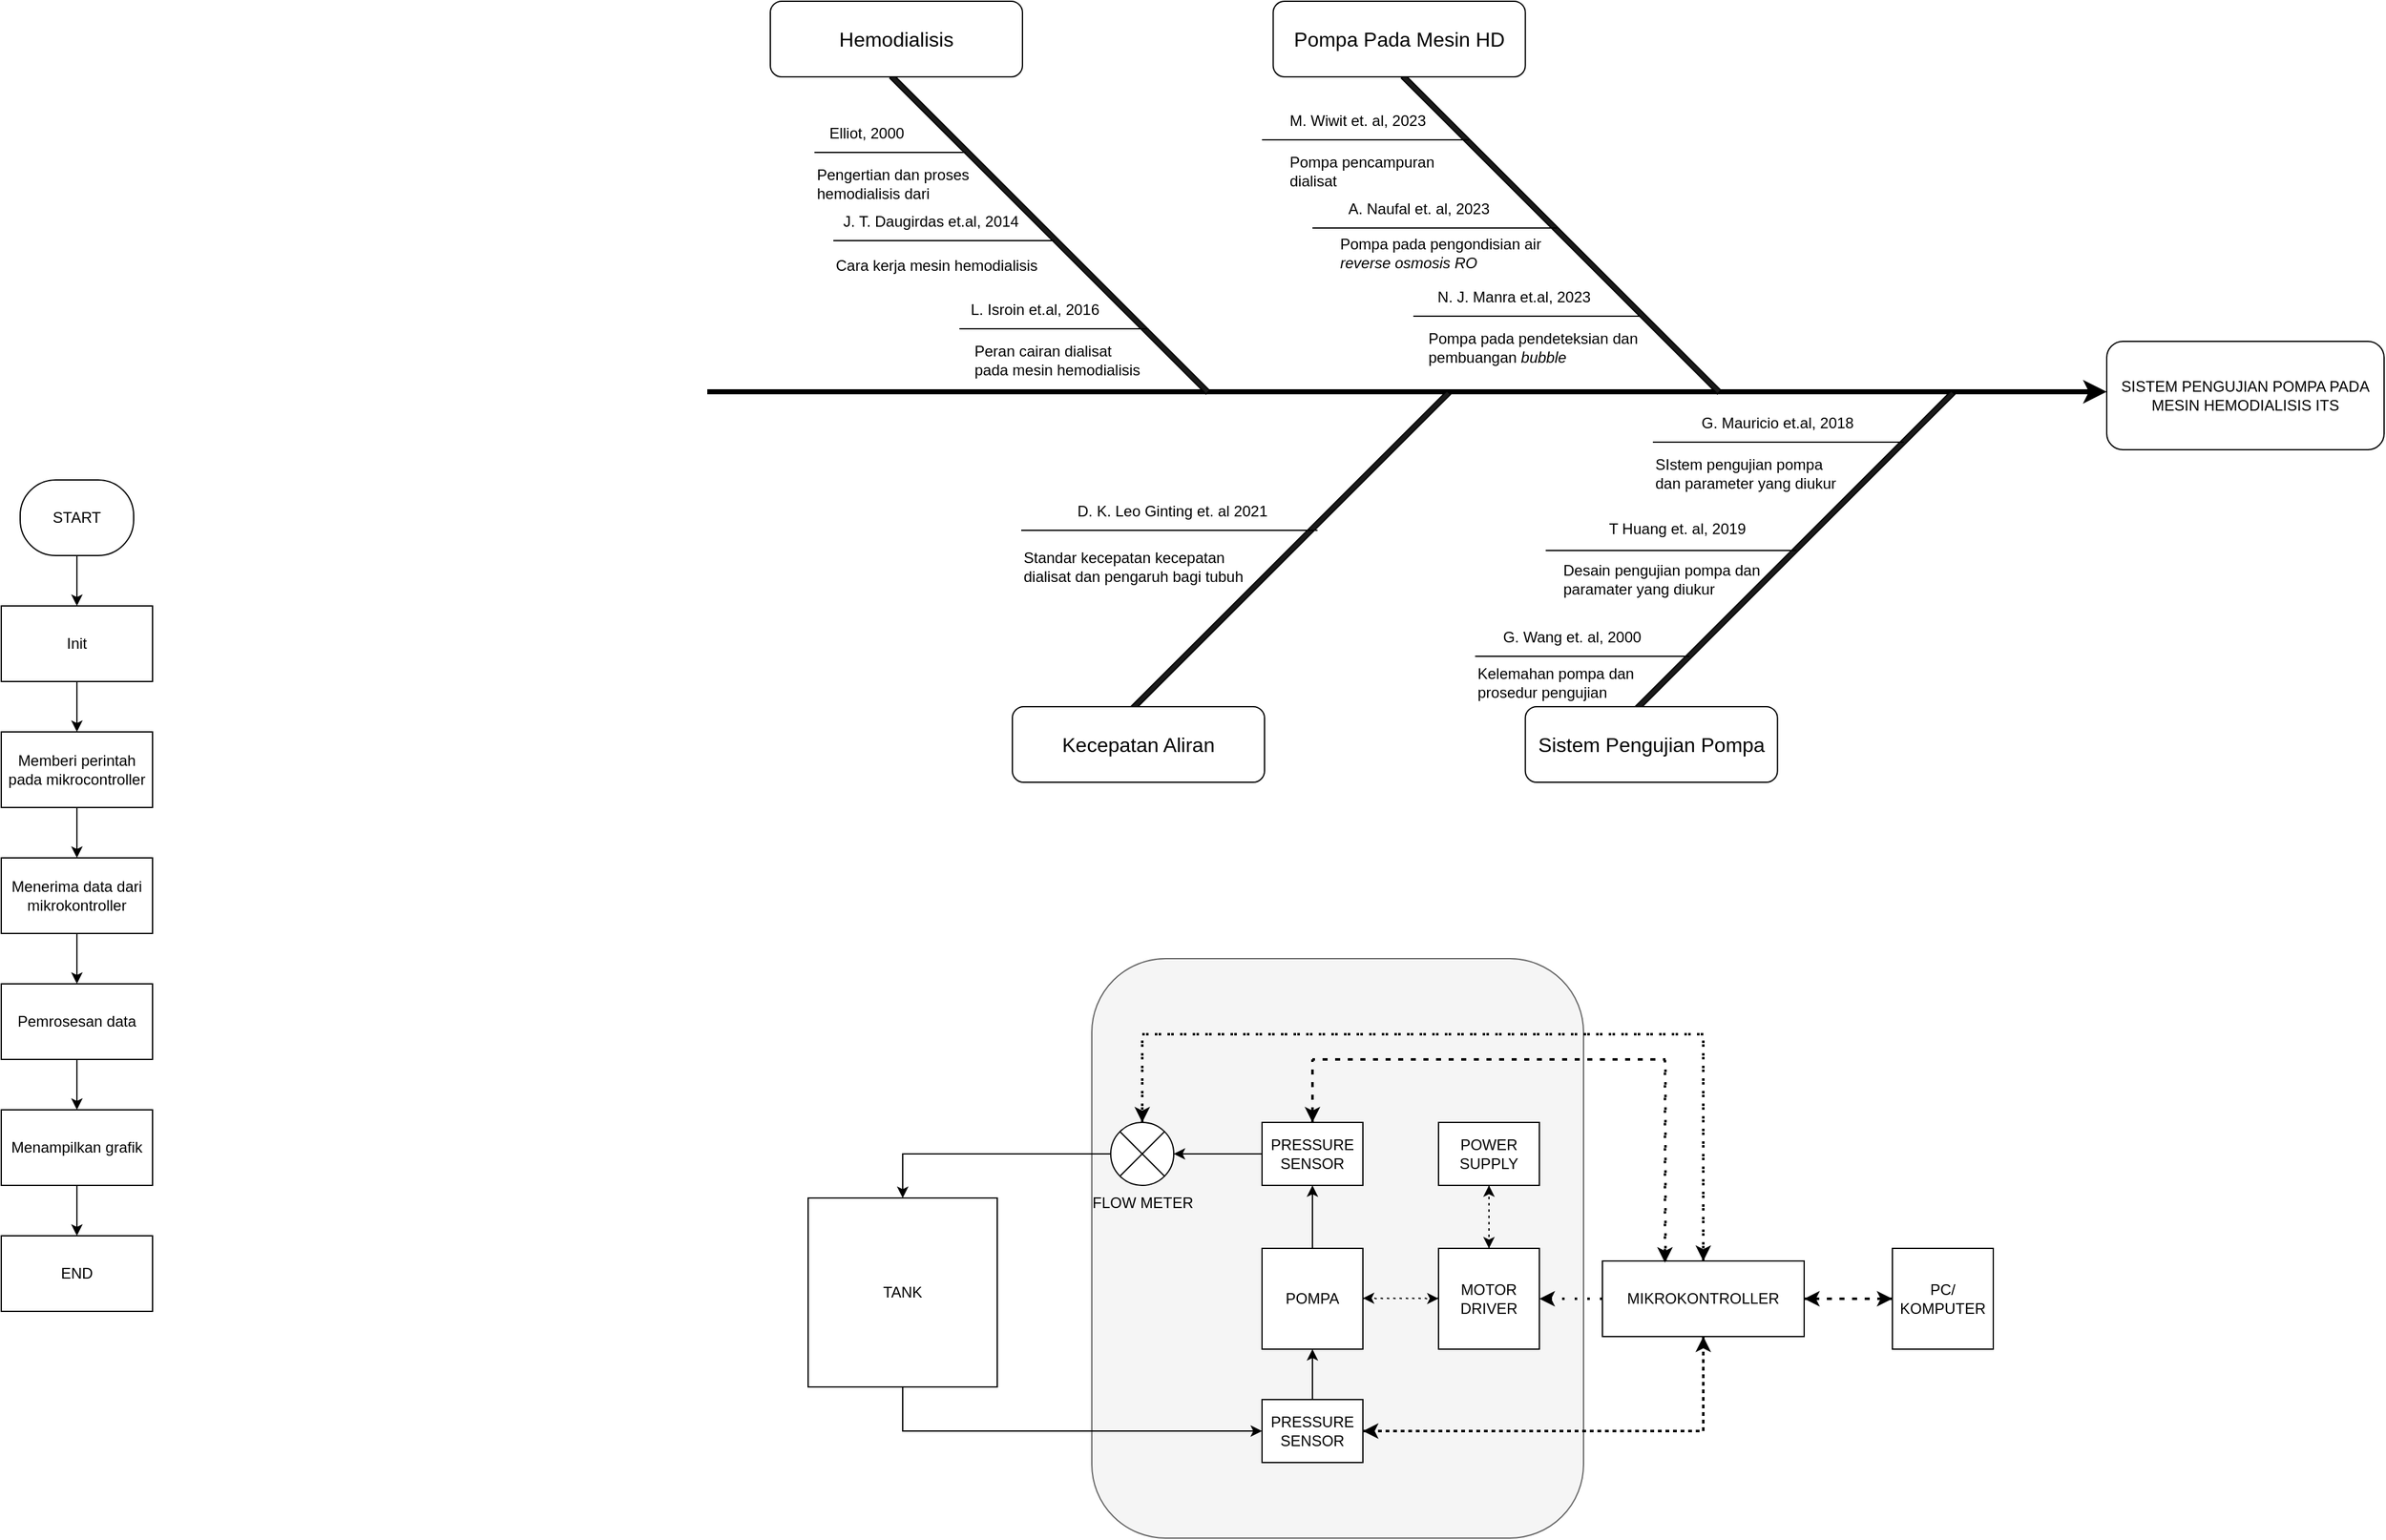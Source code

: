 <mxfile version="22.1.11" type="github">
  <diagram name="Page-1" id="5lOPCvoRQdXP354xrNP7">
    <mxGraphModel dx="3096" dy="2434" grid="1" gridSize="10" guides="1" tooltips="1" connect="1" arrows="1" fold="1" page="1" pageScale="1" pageWidth="850" pageHeight="1100" math="0" shadow="0">
      <root>
        <mxCell id="0" />
        <mxCell id="1" parent="0" />
        <mxCell id="8xiOq0TtmHueSXtaZC7R-85" value="" style="rounded=1;whiteSpace=wrap;html=1;fillColor=#f5f5f5;fontColor=#333333;strokeColor=#666666;" parent="1" vertex="1">
          <mxGeometry x="425" y="560" width="390" height="460" as="geometry" />
        </mxCell>
        <mxCell id="8xiOq0TtmHueSXtaZC7R-52" value="" style="edgeStyle=orthogonalEdgeStyle;rounded=0;orthogonalLoop=1;jettySize=auto;html=1;" parent="1" source="8xiOq0TtmHueSXtaZC7R-53" target="8xiOq0TtmHueSXtaZC7R-55" edge="1">
          <mxGeometry relative="1" as="geometry" />
        </mxCell>
        <mxCell id="8xiOq0TtmHueSXtaZC7R-69" style="edgeStyle=orthogonalEdgeStyle;rounded=0;orthogonalLoop=1;jettySize=auto;html=1;dashed=1;dashPattern=1 4;" parent="1" edge="1">
          <mxGeometry relative="1" as="geometry">
            <mxPoint x="640" y="829.82" as="sourcePoint" />
            <mxPoint x="700" y="829.82" as="targetPoint" />
            <Array as="points">
              <mxPoint x="670" y="829.82" />
              <mxPoint x="670" y="829.82" />
            </Array>
          </mxGeometry>
        </mxCell>
        <mxCell id="8xiOq0TtmHueSXtaZC7R-53" value="POMPA" style="whiteSpace=wrap;html=1;aspect=fixed;" parent="1" vertex="1">
          <mxGeometry x="560" y="790" width="80" height="80" as="geometry" />
        </mxCell>
        <mxCell id="8xiOq0TtmHueSXtaZC7R-54" value="" style="edgeStyle=orthogonalEdgeStyle;rounded=0;orthogonalLoop=1;jettySize=auto;html=1;" parent="1" source="8xiOq0TtmHueSXtaZC7R-55" target="8xiOq0TtmHueSXtaZC7R-61" edge="1">
          <mxGeometry relative="1" as="geometry" />
        </mxCell>
        <mxCell id="8xiOq0TtmHueSXtaZC7R-55" value="PRESSURE SENSOR" style="rounded=0;whiteSpace=wrap;html=1;" parent="1" vertex="1">
          <mxGeometry x="560" y="690" width="80" height="50" as="geometry" />
        </mxCell>
        <mxCell id="8xiOq0TtmHueSXtaZC7R-56" value="" style="edgeStyle=orthogonalEdgeStyle;rounded=0;orthogonalLoop=1;jettySize=auto;html=1;" parent="1" source="8xiOq0TtmHueSXtaZC7R-57" target="8xiOq0TtmHueSXtaZC7R-53" edge="1">
          <mxGeometry relative="1" as="geometry" />
        </mxCell>
        <mxCell id="8xiOq0TtmHueSXtaZC7R-77" style="edgeStyle=orthogonalEdgeStyle;rounded=0;orthogonalLoop=1;jettySize=auto;html=1;entryX=0.5;entryY=1;entryDx=0;entryDy=0;dashed=1;dashPattern=1 2;strokeWidth=2;" parent="1" source="8xiOq0TtmHueSXtaZC7R-57" target="8xiOq0TtmHueSXtaZC7R-64" edge="1">
          <mxGeometry relative="1" as="geometry" />
        </mxCell>
        <mxCell id="8xiOq0TtmHueSXtaZC7R-57" value="PRESSURE SENSOR" style="rounded=0;whiteSpace=wrap;html=1;" parent="1" vertex="1">
          <mxGeometry x="560" y="910" width="80" height="50" as="geometry" />
        </mxCell>
        <mxCell id="8xiOq0TtmHueSXtaZC7R-58" style="edgeStyle=orthogonalEdgeStyle;rounded=0;orthogonalLoop=1;jettySize=auto;html=1;entryX=0;entryY=0.5;entryDx=0;entryDy=0;" parent="1" source="8xiOq0TtmHueSXtaZC7R-59" target="8xiOq0TtmHueSXtaZC7R-57" edge="1">
          <mxGeometry relative="1" as="geometry">
            <Array as="points">
              <mxPoint x="275" y="935" />
            </Array>
          </mxGeometry>
        </mxCell>
        <mxCell id="8xiOq0TtmHueSXtaZC7R-59" value="TANK" style="whiteSpace=wrap;html=1;aspect=fixed;" parent="1" vertex="1">
          <mxGeometry x="200" y="750" width="150" height="150" as="geometry" />
        </mxCell>
        <mxCell id="8xiOq0TtmHueSXtaZC7R-60" value="" style="edgeStyle=orthogonalEdgeStyle;rounded=0;orthogonalLoop=1;jettySize=auto;html=1;" parent="1" source="8xiOq0TtmHueSXtaZC7R-61" target="8xiOq0TtmHueSXtaZC7R-59" edge="1">
          <mxGeometry relative="1" as="geometry" />
        </mxCell>
        <mxCell id="8xiOq0TtmHueSXtaZC7R-79" style="edgeStyle=orthogonalEdgeStyle;rounded=0;orthogonalLoop=1;jettySize=auto;html=1;entryX=0.5;entryY=0;entryDx=0;entryDy=0;strokeWidth=2;dashed=1;dashPattern=1 4;jumpSize=6;endSize=6;" parent="1" source="8xiOq0TtmHueSXtaZC7R-61" target="8xiOq0TtmHueSXtaZC7R-64" edge="1">
          <mxGeometry relative="1" as="geometry">
            <Array as="points">
              <mxPoint x="465" y="620" />
              <mxPoint x="910" y="620" />
            </Array>
          </mxGeometry>
        </mxCell>
        <mxCell id="8xiOq0TtmHueSXtaZC7R-61" value="FLOW METER" style="verticalLabelPosition=bottom;verticalAlign=top;html=1;shape=mxgraph.flowchart.or;" parent="1" vertex="1">
          <mxGeometry x="440" y="690" width="50" height="50" as="geometry" />
        </mxCell>
        <mxCell id="8xiOq0TtmHueSXtaZC7R-72" style="edgeStyle=orthogonalEdgeStyle;rounded=0;orthogonalLoop=1;jettySize=auto;html=1;entryX=1;entryY=0.5;entryDx=0;entryDy=0;dashed=1;dashPattern=1 2;strokeWidth=2;" parent="1" edge="1">
          <mxGeometry relative="1" as="geometry">
            <mxPoint x="910" y="860" as="sourcePoint" />
            <mxPoint x="640.0" y="935" as="targetPoint" />
            <Array as="points">
              <mxPoint x="910" y="935" />
            </Array>
          </mxGeometry>
        </mxCell>
        <mxCell id="8xiOq0TtmHueSXtaZC7R-75" style="edgeStyle=orthogonalEdgeStyle;rounded=0;orthogonalLoop=1;jettySize=auto;html=1;entryX=0.5;entryY=0;entryDx=0;entryDy=0;dashed=1;dashPattern=1 4;strokeWidth=2;" parent="1" source="8xiOq0TtmHueSXtaZC7R-64" target="8xiOq0TtmHueSXtaZC7R-55" edge="1">
          <mxGeometry relative="1" as="geometry">
            <Array as="points">
              <mxPoint x="880" y="640" />
              <mxPoint x="600" y="640" />
            </Array>
          </mxGeometry>
        </mxCell>
        <mxCell id="8xiOq0TtmHueSXtaZC7R-81" value="" style="edgeStyle=orthogonalEdgeStyle;rounded=0;orthogonalLoop=1;jettySize=auto;html=1;dashed=1;dashPattern=1 4;strokeWidth=2;" parent="1" source="8xiOq0TtmHueSXtaZC7R-64" target="8xiOq0TtmHueSXtaZC7R-67" edge="1">
          <mxGeometry relative="1" as="geometry" />
        </mxCell>
        <mxCell id="8xiOq0TtmHueSXtaZC7R-83" value="" style="edgeStyle=orthogonalEdgeStyle;rounded=0;orthogonalLoop=1;jettySize=auto;html=1;dashed=1;dashPattern=1 4;strokeWidth=2;" parent="1" source="8xiOq0TtmHueSXtaZC7R-64" target="8xiOq0TtmHueSXtaZC7R-82" edge="1">
          <mxGeometry relative="1" as="geometry" />
        </mxCell>
        <mxCell id="8xiOq0TtmHueSXtaZC7R-64" value="MIKROKONTROLLER" style="rounded=0;whiteSpace=wrap;html=1;" parent="1" vertex="1">
          <mxGeometry x="830" y="800" width="160" height="60" as="geometry" />
        </mxCell>
        <mxCell id="8xiOq0TtmHueSXtaZC7R-70" value="" style="edgeStyle=orthogonalEdgeStyle;rounded=0;orthogonalLoop=1;jettySize=auto;html=1;dashed=1;dashPattern=1 4;" parent="1" source="8xiOq0TtmHueSXtaZC7R-66" target="8xiOq0TtmHueSXtaZC7R-67" edge="1">
          <mxGeometry relative="1" as="geometry" />
        </mxCell>
        <mxCell id="8xiOq0TtmHueSXtaZC7R-66" value="POWER SUPPLY" style="rounded=0;whiteSpace=wrap;html=1;" parent="1" vertex="1">
          <mxGeometry x="700" y="690" width="80" height="50" as="geometry" />
        </mxCell>
        <mxCell id="8xiOq0TtmHueSXtaZC7R-68" value="" style="edgeStyle=orthogonalEdgeStyle;rounded=0;orthogonalLoop=1;jettySize=auto;html=1;dashed=1;dashPattern=1 4;" parent="1" edge="1">
          <mxGeometry relative="1" as="geometry">
            <mxPoint x="700" y="829.55" as="sourcePoint" />
            <mxPoint x="640" y="829.55" as="targetPoint" />
            <Array as="points">
              <mxPoint x="670" y="829.55" />
              <mxPoint x="670" y="829.55" />
            </Array>
          </mxGeometry>
        </mxCell>
        <mxCell id="8xiOq0TtmHueSXtaZC7R-71" style="edgeStyle=orthogonalEdgeStyle;rounded=0;orthogonalLoop=1;jettySize=auto;html=1;entryX=0.5;entryY=1;entryDx=0;entryDy=0;dashed=1;dashPattern=1 4;" parent="1" source="8xiOq0TtmHueSXtaZC7R-67" target="8xiOq0TtmHueSXtaZC7R-66" edge="1">
          <mxGeometry relative="1" as="geometry">
            <Array as="points">
              <mxPoint x="740" y="760" />
              <mxPoint x="740" y="760" />
            </Array>
          </mxGeometry>
        </mxCell>
        <mxCell id="8xiOq0TtmHueSXtaZC7R-67" value="MOTOR DRIVER" style="rounded=0;whiteSpace=wrap;html=1;" parent="1" vertex="1">
          <mxGeometry x="700" y="790" width="80" height="80" as="geometry" />
        </mxCell>
        <mxCell id="8xiOq0TtmHueSXtaZC7R-74" style="edgeStyle=orthogonalEdgeStyle;rounded=0;orthogonalLoop=1;jettySize=auto;html=1;entryX=0.5;entryY=0;entryDx=0;entryDy=0;entryPerimeter=0;dashed=1;strokeWidth=2;dashPattern=1 4;" parent="1" source="8xiOq0TtmHueSXtaZC7R-64" target="8xiOq0TtmHueSXtaZC7R-61" edge="1">
          <mxGeometry relative="1" as="geometry">
            <Array as="points">
              <mxPoint x="910" y="620" />
              <mxPoint x="465" y="620" />
            </Array>
          </mxGeometry>
        </mxCell>
        <mxCell id="8xiOq0TtmHueSXtaZC7R-80" style="edgeStyle=orthogonalEdgeStyle;rounded=0;orthogonalLoop=1;jettySize=auto;html=1;entryX=0.31;entryY=0.023;entryDx=0;entryDy=0;entryPerimeter=0;dashed=1;dashPattern=1 4;strokeWidth=2;" parent="1" source="8xiOq0TtmHueSXtaZC7R-55" target="8xiOq0TtmHueSXtaZC7R-64" edge="1">
          <mxGeometry relative="1" as="geometry">
            <Array as="points">
              <mxPoint x="600" y="640" />
              <mxPoint x="880" y="640" />
            </Array>
          </mxGeometry>
        </mxCell>
        <mxCell id="8xiOq0TtmHueSXtaZC7R-84" style="edgeStyle=orthogonalEdgeStyle;rounded=0;orthogonalLoop=1;jettySize=auto;html=1;dashed=1;dashPattern=1 4;strokeWidth=2;" parent="1" source="8xiOq0TtmHueSXtaZC7R-82" target="8xiOq0TtmHueSXtaZC7R-64" edge="1">
          <mxGeometry relative="1" as="geometry" />
        </mxCell>
        <mxCell id="8xiOq0TtmHueSXtaZC7R-82" value="PC/&lt;br&gt;KOMPUTER" style="rounded=0;whiteSpace=wrap;html=1;" parent="1" vertex="1">
          <mxGeometry x="1060" y="790" width="80" height="80" as="geometry" />
        </mxCell>
        <mxCell id="8xiOq0TtmHueSXtaZC7R-94" value="" style="edgeStyle=orthogonalEdgeStyle;rounded=0;orthogonalLoop=1;jettySize=auto;html=1;" parent="1" source="8xiOq0TtmHueSXtaZC7R-87" target="8xiOq0TtmHueSXtaZC7R-89" edge="1">
          <mxGeometry relative="1" as="geometry" />
        </mxCell>
        <mxCell id="8xiOq0TtmHueSXtaZC7R-87" value="START" style="rounded=1;whiteSpace=wrap;html=1;arcSize=47;" parent="1" vertex="1">
          <mxGeometry x="-425" y="180" width="90" height="60" as="geometry" />
        </mxCell>
        <mxCell id="8xiOq0TtmHueSXtaZC7R-96" value="" style="edgeStyle=orthogonalEdgeStyle;rounded=0;orthogonalLoop=1;jettySize=auto;html=1;" parent="1" source="8xiOq0TtmHueSXtaZC7R-89" target="8xiOq0TtmHueSXtaZC7R-90" edge="1">
          <mxGeometry relative="1" as="geometry" />
        </mxCell>
        <mxCell id="8xiOq0TtmHueSXtaZC7R-89" value="Init" style="rounded=0;whiteSpace=wrap;html=1;" parent="1" vertex="1">
          <mxGeometry x="-440" y="280" width="120" height="60" as="geometry" />
        </mxCell>
        <mxCell id="8xiOq0TtmHueSXtaZC7R-97" value="" style="edgeStyle=orthogonalEdgeStyle;rounded=0;orthogonalLoop=1;jettySize=auto;html=1;" parent="1" source="8xiOq0TtmHueSXtaZC7R-90" target="8xiOq0TtmHueSXtaZC7R-91" edge="1">
          <mxGeometry relative="1" as="geometry" />
        </mxCell>
        <mxCell id="8xiOq0TtmHueSXtaZC7R-90" value="Memberi perintah pada mikrocontroller" style="rounded=0;whiteSpace=wrap;html=1;" parent="1" vertex="1">
          <mxGeometry x="-440" y="380" width="120" height="60" as="geometry" />
        </mxCell>
        <mxCell id="8xiOq0TtmHueSXtaZC7R-98" value="" style="edgeStyle=orthogonalEdgeStyle;rounded=0;orthogonalLoop=1;jettySize=auto;html=1;" parent="1" source="8xiOq0TtmHueSXtaZC7R-91" target="8xiOq0TtmHueSXtaZC7R-92" edge="1">
          <mxGeometry relative="1" as="geometry" />
        </mxCell>
        <mxCell id="8xiOq0TtmHueSXtaZC7R-91" value="Menerima data dari mikrokontroller" style="rounded=0;whiteSpace=wrap;html=1;" parent="1" vertex="1">
          <mxGeometry x="-440" y="480" width="120" height="60" as="geometry" />
        </mxCell>
        <mxCell id="8xiOq0TtmHueSXtaZC7R-99" value="" style="edgeStyle=orthogonalEdgeStyle;rounded=0;orthogonalLoop=1;jettySize=auto;html=1;" parent="1" source="8xiOq0TtmHueSXtaZC7R-92" target="8xiOq0TtmHueSXtaZC7R-93" edge="1">
          <mxGeometry relative="1" as="geometry" />
        </mxCell>
        <mxCell id="8xiOq0TtmHueSXtaZC7R-92" value="Pemrosesan data" style="rounded=0;whiteSpace=wrap;html=1;" parent="1" vertex="1">
          <mxGeometry x="-440" y="580" width="120" height="60" as="geometry" />
        </mxCell>
        <mxCell id="8xiOq0TtmHueSXtaZC7R-101" value="" style="edgeStyle=orthogonalEdgeStyle;rounded=0;orthogonalLoop=1;jettySize=auto;html=1;" parent="1" source="8xiOq0TtmHueSXtaZC7R-93" target="8xiOq0TtmHueSXtaZC7R-100" edge="1">
          <mxGeometry relative="1" as="geometry" />
        </mxCell>
        <mxCell id="8xiOq0TtmHueSXtaZC7R-93" value="Menampilkan grafik" style="rounded=0;whiteSpace=wrap;html=1;" parent="1" vertex="1">
          <mxGeometry x="-440" y="680" width="120" height="60" as="geometry" />
        </mxCell>
        <mxCell id="8xiOq0TtmHueSXtaZC7R-100" value="END" style="rounded=0;whiteSpace=wrap;html=1;" parent="1" vertex="1">
          <mxGeometry x="-440" y="780" width="120" height="60" as="geometry" />
        </mxCell>
        <mxCell id="uNaUa5ezFDl6BM7CNTOM-3" value="" style="endArrow=classic;html=1;rounded=0;edgeStyle=orthogonalEdgeStyle;strokeWidth=4;" parent="1" edge="1">
          <mxGeometry width="50" height="50" relative="1" as="geometry">
            <mxPoint x="120" y="110" as="sourcePoint" />
            <mxPoint x="1230" y="110" as="targetPoint" />
          </mxGeometry>
        </mxCell>
        <mxCell id="uNaUa5ezFDl6BM7CNTOM-11" value="" style="rounded=0;whiteSpace=wrap;html=1;rotation=45;fillColor=#1A1A1A;" parent="1" vertex="1">
          <mxGeometry x="214.32" y="-17" width="354.52" height="4" as="geometry" />
        </mxCell>
        <mxCell id="uNaUa5ezFDl6BM7CNTOM-14" value="&lt;font style=&quot;font-size: 16px;&quot;&gt;Hemodialisis&lt;/font&gt;" style="rounded=1;whiteSpace=wrap;html=1;fontSize=14;" parent="1" vertex="1">
          <mxGeometry x="170" y="-200" width="200" height="60" as="geometry" />
        </mxCell>
        <mxCell id="uNaUa5ezFDl6BM7CNTOM-17" value="" style="endArrow=none;html=1;rounded=0;edgeStyle=orthogonalEdgeStyle;" parent="1" edge="1">
          <mxGeometry width="50" height="50" relative="1" as="geometry">
            <mxPoint x="205" y="-80" as="sourcePoint" />
            <mxPoint x="325" y="-80" as="targetPoint" />
          </mxGeometry>
        </mxCell>
        <mxCell id="uNaUa5ezFDl6BM7CNTOM-19" value="Elliot, 2000" style="text;html=1;strokeColor=none;fillColor=none;align=center;verticalAlign=middle;whiteSpace=wrap;rounded=0;" parent="1" vertex="1">
          <mxGeometry x="214.32" y="-110" width="65" height="30" as="geometry" />
        </mxCell>
        <mxCell id="uNaUa5ezFDl6BM7CNTOM-20" value="&lt;div style=&quot;&quot;&gt;&lt;span style=&quot;background-color: initial;&quot;&gt;Pengertian dan proses hemodialisis dari&lt;/span&gt;&lt;/div&gt;" style="text;html=1;strokeColor=none;fillColor=none;align=left;verticalAlign=middle;whiteSpace=wrap;rounded=0;" parent="1" vertex="1">
          <mxGeometry x="205" y="-70" width="140" height="30" as="geometry" />
        </mxCell>
        <mxCell id="uNaUa5ezFDl6BM7CNTOM-21" value="" style="endArrow=none;html=1;rounded=0;edgeStyle=orthogonalEdgeStyle;" parent="1" edge="1">
          <mxGeometry width="50" height="50" relative="1" as="geometry">
            <mxPoint x="220" y="-10" as="sourcePoint" />
            <mxPoint x="395" y="-10" as="targetPoint" />
          </mxGeometry>
        </mxCell>
        <mxCell id="uNaUa5ezFDl6BM7CNTOM-22" value="J. T. Daugirdas et.al, 2014" style="text;html=1;strokeColor=none;fillColor=none;align=center;verticalAlign=middle;whiteSpace=wrap;rounded=0;" parent="1" vertex="1">
          <mxGeometry x="225" y="-40" width="145" height="30" as="geometry" />
        </mxCell>
        <mxCell id="uNaUa5ezFDl6BM7CNTOM-23" value="&lt;div style=&quot;&quot;&gt;&lt;span style=&quot;background-color: initial;&quot;&gt;Cara kerja mesin hemodialisis&lt;/span&gt;&lt;/div&gt;" style="text;html=1;strokeColor=none;fillColor=none;align=left;verticalAlign=middle;whiteSpace=wrap;rounded=0;" parent="1" vertex="1">
          <mxGeometry x="220" width="185" height="20" as="geometry" />
        </mxCell>
        <mxCell id="uNaUa5ezFDl6BM7CNTOM-26" value="" style="rounded=0;whiteSpace=wrap;html=1;rotation=45;fillColor=#1A1A1A;" parent="1" vertex="1">
          <mxGeometry x="620" y="-17" width="354.52" height="4" as="geometry" />
        </mxCell>
        <mxCell id="uNaUa5ezFDl6BM7CNTOM-27" value="" style="rounded=0;whiteSpace=wrap;html=1;rotation=135;fillColor=#1A1A1A;flipH=1;flipV=1;" parent="1" vertex="1">
          <mxGeometry x="405.48" y="234" width="354.52" height="4" as="geometry" />
        </mxCell>
        <mxCell id="uNaUa5ezFDl6BM7CNTOM-29" value="" style="endArrow=none;html=1;rounded=0;edgeStyle=orthogonalEdgeStyle;" parent="1" edge="1">
          <mxGeometry width="50" height="50" relative="1" as="geometry">
            <mxPoint x="320" y="60" as="sourcePoint" />
            <mxPoint x="470" y="60" as="targetPoint" />
          </mxGeometry>
        </mxCell>
        <mxCell id="uNaUa5ezFDl6BM7CNTOM-30" value="L. Isroin et.al, 2016" style="text;html=1;strokeColor=none;fillColor=none;align=center;verticalAlign=middle;whiteSpace=wrap;rounded=0;" parent="1" vertex="1">
          <mxGeometry x="310" y="30" width="140" height="30" as="geometry" />
        </mxCell>
        <mxCell id="uNaUa5ezFDl6BM7CNTOM-31" value="&lt;div style=&quot;&quot;&gt;&lt;span style=&quot;background-color: initial;&quot;&gt;Peran cairan dialisat pada mesin hemodialisis&lt;/span&gt;&lt;/div&gt;" style="text;html=1;strokeColor=none;fillColor=none;align=left;verticalAlign=middle;whiteSpace=wrap;rounded=0;" parent="1" vertex="1">
          <mxGeometry x="330" y="70" width="140" height="30" as="geometry" />
        </mxCell>
        <mxCell id="uNaUa5ezFDl6BM7CNTOM-33" value="" style="endArrow=none;html=1;rounded=0;edgeStyle=orthogonalEdgeStyle;" parent="1" edge="1">
          <mxGeometry width="50" height="50" relative="1" as="geometry">
            <mxPoint x="369" y="220" as="sourcePoint" />
            <mxPoint x="604" y="220" as="targetPoint" />
          </mxGeometry>
        </mxCell>
        <mxCell id="uNaUa5ezFDl6BM7CNTOM-34" value="D. K. Leo Ginting et. al 2021" style="text;html=1;strokeColor=none;fillColor=none;align=center;verticalAlign=middle;whiteSpace=wrap;rounded=0;" parent="1" vertex="1">
          <mxGeometry x="404" y="190" width="170" height="30" as="geometry" />
        </mxCell>
        <mxCell id="uNaUa5ezFDl6BM7CNTOM-35" value="&lt;div style=&quot;&quot;&gt;&lt;span style=&quot;background-color: initial;&quot;&gt;Standar kecepatan kecepatan dialisat dan pengaruh bagi tubuh&lt;/span&gt;&lt;/div&gt;" style="text;html=1;strokeColor=none;fillColor=none;align=left;verticalAlign=middle;whiteSpace=wrap;rounded=0;" parent="1" vertex="1">
          <mxGeometry x="369.48" y="224" width="185" height="50" as="geometry" />
        </mxCell>
        <mxCell id="uNaUa5ezFDl6BM7CNTOM-15" value="&lt;font style=&quot;font-size: 16px;&quot;&gt;Kecepatan Aliran&lt;/font&gt;" style="rounded=1;whiteSpace=wrap;html=1;" parent="1" vertex="1">
          <mxGeometry x="361.98" y="360" width="200" height="60" as="geometry" />
        </mxCell>
        <mxCell id="uNaUa5ezFDl6BM7CNTOM-16" value="&lt;span style=&quot;font-size: 16px;&quot;&gt;Pompa Pada Mesin HD&lt;/span&gt;" style="rounded=1;whiteSpace=wrap;html=1;" parent="1" vertex="1">
          <mxGeometry x="568.84" y="-200" width="200" height="60" as="geometry" />
        </mxCell>
        <mxCell id="uNaUa5ezFDl6BM7CNTOM-36" value="" style="endArrow=none;html=1;rounded=0;edgeStyle=orthogonalEdgeStyle;" parent="1" edge="1">
          <mxGeometry width="50" height="50" relative="1" as="geometry">
            <mxPoint x="560" y="-90" as="sourcePoint" />
            <mxPoint x="724" y="-90" as="targetPoint" />
          </mxGeometry>
        </mxCell>
        <mxCell id="uNaUa5ezFDl6BM7CNTOM-37" value="M. Wiwit et. al, 2023" style="text;html=1;strokeColor=none;fillColor=none;align=center;verticalAlign=middle;whiteSpace=wrap;rounded=0;" parent="1" vertex="1">
          <mxGeometry x="571.68" y="-120" width="128.32" height="30" as="geometry" />
        </mxCell>
        <mxCell id="uNaUa5ezFDl6BM7CNTOM-38" value="&lt;div style=&quot;&quot;&gt;&lt;span style=&quot;background-color: initial;&quot;&gt;Pompa pencampuran dialisat&lt;/span&gt;&lt;/div&gt;" style="text;html=1;strokeColor=none;fillColor=none;align=left;verticalAlign=middle;whiteSpace=wrap;rounded=0;" parent="1" vertex="1">
          <mxGeometry x="580" y="-80" width="140" height="30" as="geometry" />
        </mxCell>
        <mxCell id="uNaUa5ezFDl6BM7CNTOM-39" value="" style="endArrow=none;html=1;rounded=0;edgeStyle=orthogonalEdgeStyle;" parent="1" edge="1">
          <mxGeometry width="50" height="50" relative="1" as="geometry">
            <mxPoint x="600" y="-20" as="sourcePoint" />
            <mxPoint x="794" y="-20" as="targetPoint" />
          </mxGeometry>
        </mxCell>
        <mxCell id="uNaUa5ezFDl6BM7CNTOM-40" value="A. Naufal et. al, 2023" style="text;html=1;strokeColor=none;fillColor=none;align=center;verticalAlign=middle;whiteSpace=wrap;rounded=0;" parent="1" vertex="1">
          <mxGeometry x="625" y="-50" width="119" height="30" as="geometry" />
        </mxCell>
        <mxCell id="uNaUa5ezFDl6BM7CNTOM-41" value="Pompa pada pengondisian air &lt;i&gt;reverse osmosis RO&lt;/i&gt;" style="text;html=1;strokeColor=none;fillColor=none;align=left;verticalAlign=middle;whiteSpace=wrap;rounded=0;" parent="1" vertex="1">
          <mxGeometry x="620.48" y="-10" width="185" height="20" as="geometry" />
        </mxCell>
        <mxCell id="uNaUa5ezFDl6BM7CNTOM-42" value="" style="endArrow=none;html=1;rounded=0;edgeStyle=orthogonalEdgeStyle;" parent="1" edge="1">
          <mxGeometry width="50" height="50" relative="1" as="geometry">
            <mxPoint x="680" y="50" as="sourcePoint" />
            <mxPoint x="860" y="50" as="targetPoint" />
          </mxGeometry>
        </mxCell>
        <mxCell id="uNaUa5ezFDl6BM7CNTOM-43" value="N. J. Manra et.al, 2023" style="text;html=1;strokeColor=none;fillColor=none;align=center;verticalAlign=middle;whiteSpace=wrap;rounded=0;" parent="1" vertex="1">
          <mxGeometry x="690" y="20" width="140" height="30" as="geometry" />
        </mxCell>
        <mxCell id="uNaUa5ezFDl6BM7CNTOM-44" value="&lt;div style=&quot;&quot;&gt;&lt;span style=&quot;background-color: initial;&quot;&gt;Pompa pada pendeteksian dan pembuangan &lt;i&gt;bubble&lt;/i&gt;&lt;/span&gt;&lt;/div&gt;" style="text;html=1;strokeColor=none;fillColor=none;align=left;verticalAlign=middle;whiteSpace=wrap;rounded=0;" parent="1" vertex="1">
          <mxGeometry x="690" y="60" width="170" height="30" as="geometry" />
        </mxCell>
        <mxCell id="uNaUa5ezFDl6BM7CNTOM-49" value="SISTEM PENGUJIAN POMPA PADA MESIN HEMODIALISIS ITS" style="rounded=1;whiteSpace=wrap;html=1;" parent="1" vertex="1">
          <mxGeometry x="1230" y="70" width="220" height="86" as="geometry" />
        </mxCell>
        <mxCell id="4BlCJ-pvVug3SJIhn4mC-6" value="" style="rounded=0;whiteSpace=wrap;html=1;rotation=135;fillColor=#1A1A1A;flipH=1;flipV=1;" vertex="1" parent="1">
          <mxGeometry x="805.48" y="234" width="354.52" height="4" as="geometry" />
        </mxCell>
        <mxCell id="4BlCJ-pvVug3SJIhn4mC-10" value="&lt;font style=&quot;font-size: 16px;&quot;&gt;Sistem Pengujian Pompa&lt;/font&gt;" style="rounded=1;whiteSpace=wrap;html=1;" vertex="1" parent="1">
          <mxGeometry x="768.84" y="360" width="200" height="60" as="geometry" />
        </mxCell>
        <mxCell id="4BlCJ-pvVug3SJIhn4mC-11" value="" style="endArrow=none;html=1;rounded=0;edgeStyle=orthogonalEdgeStyle;" edge="1" parent="1">
          <mxGeometry width="50" height="50" relative="1" as="geometry">
            <mxPoint x="729.0" y="320" as="sourcePoint" />
            <mxPoint x="899.0" y="320" as="targetPoint" />
          </mxGeometry>
        </mxCell>
        <mxCell id="4BlCJ-pvVug3SJIhn4mC-12" value="G. Wang et. al, 2000" style="text;html=1;strokeColor=none;fillColor=none;align=center;verticalAlign=middle;whiteSpace=wrap;rounded=0;" vertex="1" parent="1">
          <mxGeometry x="741.68" y="290" width="128.32" height="30" as="geometry" />
        </mxCell>
        <mxCell id="4BlCJ-pvVug3SJIhn4mC-13" value="&lt;div style=&quot;&quot;&gt;&lt;span style=&quot;background-color: initial;&quot;&gt;Kelemahan pompa dan prosedur pengujian&lt;/span&gt;&lt;/div&gt;" style="text;html=1;strokeColor=none;fillColor=none;align=left;verticalAlign=middle;whiteSpace=wrap;rounded=0;" vertex="1" parent="1">
          <mxGeometry x="729" y="326" width="152.68" height="30" as="geometry" />
        </mxCell>
        <mxCell id="4BlCJ-pvVug3SJIhn4mC-14" value="" style="endArrow=none;html=1;rounded=0;edgeStyle=orthogonalEdgeStyle;" edge="1" parent="1">
          <mxGeometry width="50" height="50" relative="1" as="geometry">
            <mxPoint x="785" y="236" as="sourcePoint" />
            <mxPoint x="984" y="236" as="targetPoint" />
          </mxGeometry>
        </mxCell>
        <mxCell id="4BlCJ-pvVug3SJIhn4mC-15" value="T Huang et. al, 2019" style="text;html=1;strokeColor=none;fillColor=none;align=center;verticalAlign=middle;whiteSpace=wrap;rounded=0;" vertex="1" parent="1">
          <mxGeometry x="830.0" y="204" width="119" height="30" as="geometry" />
        </mxCell>
        <mxCell id="4BlCJ-pvVug3SJIhn4mC-16" value="Desain pengujian pompa dan paramater yang diukur" style="text;html=1;strokeColor=none;fillColor=none;align=left;verticalAlign=middle;whiteSpace=wrap;rounded=0;" vertex="1" parent="1">
          <mxGeometry x="797" y="244" width="185" height="30" as="geometry" />
        </mxCell>
        <mxCell id="4BlCJ-pvVug3SJIhn4mC-18" value="G. Mauricio et.al, 2018" style="text;html=1;strokeColor=none;fillColor=none;align=center;verticalAlign=middle;whiteSpace=wrap;rounded=0;" vertex="1" parent="1">
          <mxGeometry x="899.0" y="120" width="140" height="30" as="geometry" />
        </mxCell>
        <mxCell id="4BlCJ-pvVug3SJIhn4mC-19" value="&lt;div style=&quot;&quot;&gt;&lt;span style=&quot;background-color: initial;&quot;&gt;SIstem pengujian pompa dan parameter yang diukur&lt;/span&gt;&lt;/div&gt;" style="text;html=1;strokeColor=none;fillColor=none;align=left;verticalAlign=middle;whiteSpace=wrap;rounded=0;" vertex="1" parent="1">
          <mxGeometry x="870" y="160" width="150" height="30" as="geometry" />
        </mxCell>
        <mxCell id="4BlCJ-pvVug3SJIhn4mC-21" value="" style="endArrow=none;html=1;rounded=0;edgeStyle=orthogonalEdgeStyle;" edge="1" parent="1">
          <mxGeometry width="50" height="50" relative="1" as="geometry">
            <mxPoint x="870" y="150" as="sourcePoint" />
            <mxPoint x="1069" y="150" as="targetPoint" />
          </mxGeometry>
        </mxCell>
      </root>
    </mxGraphModel>
  </diagram>
</mxfile>
